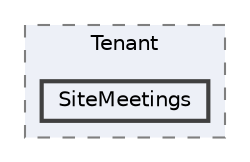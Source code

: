 digraph "app/Http/Controllers/SiteSuperAdmin/Tenant/SiteMeetings"
{
 // LATEX_PDF_SIZE
  bgcolor="transparent";
  edge [fontname=Helvetica,fontsize=10,labelfontname=Helvetica,labelfontsize=10];
  node [fontname=Helvetica,fontsize=10,shape=box,height=0.2,width=0.4];
  compound=true
  subgraph clusterdir_4787cf513e1ad5c4dc9f8893c7fd4302 {
    graph [ bgcolor="#edf0f7", pencolor="grey50", label="Tenant", fontname=Helvetica,fontsize=10 style="filled,dashed", URL="dir_4787cf513e1ad5c4dc9f8893c7fd4302.html",tooltip=""]
  dir_fa2d7343727339bcceb573ec33acaaec [label="SiteMeetings", fillcolor="#edf0f7", color="grey25", style="filled,bold", URL="dir_fa2d7343727339bcceb573ec33acaaec.html",tooltip=""];
  }
}
